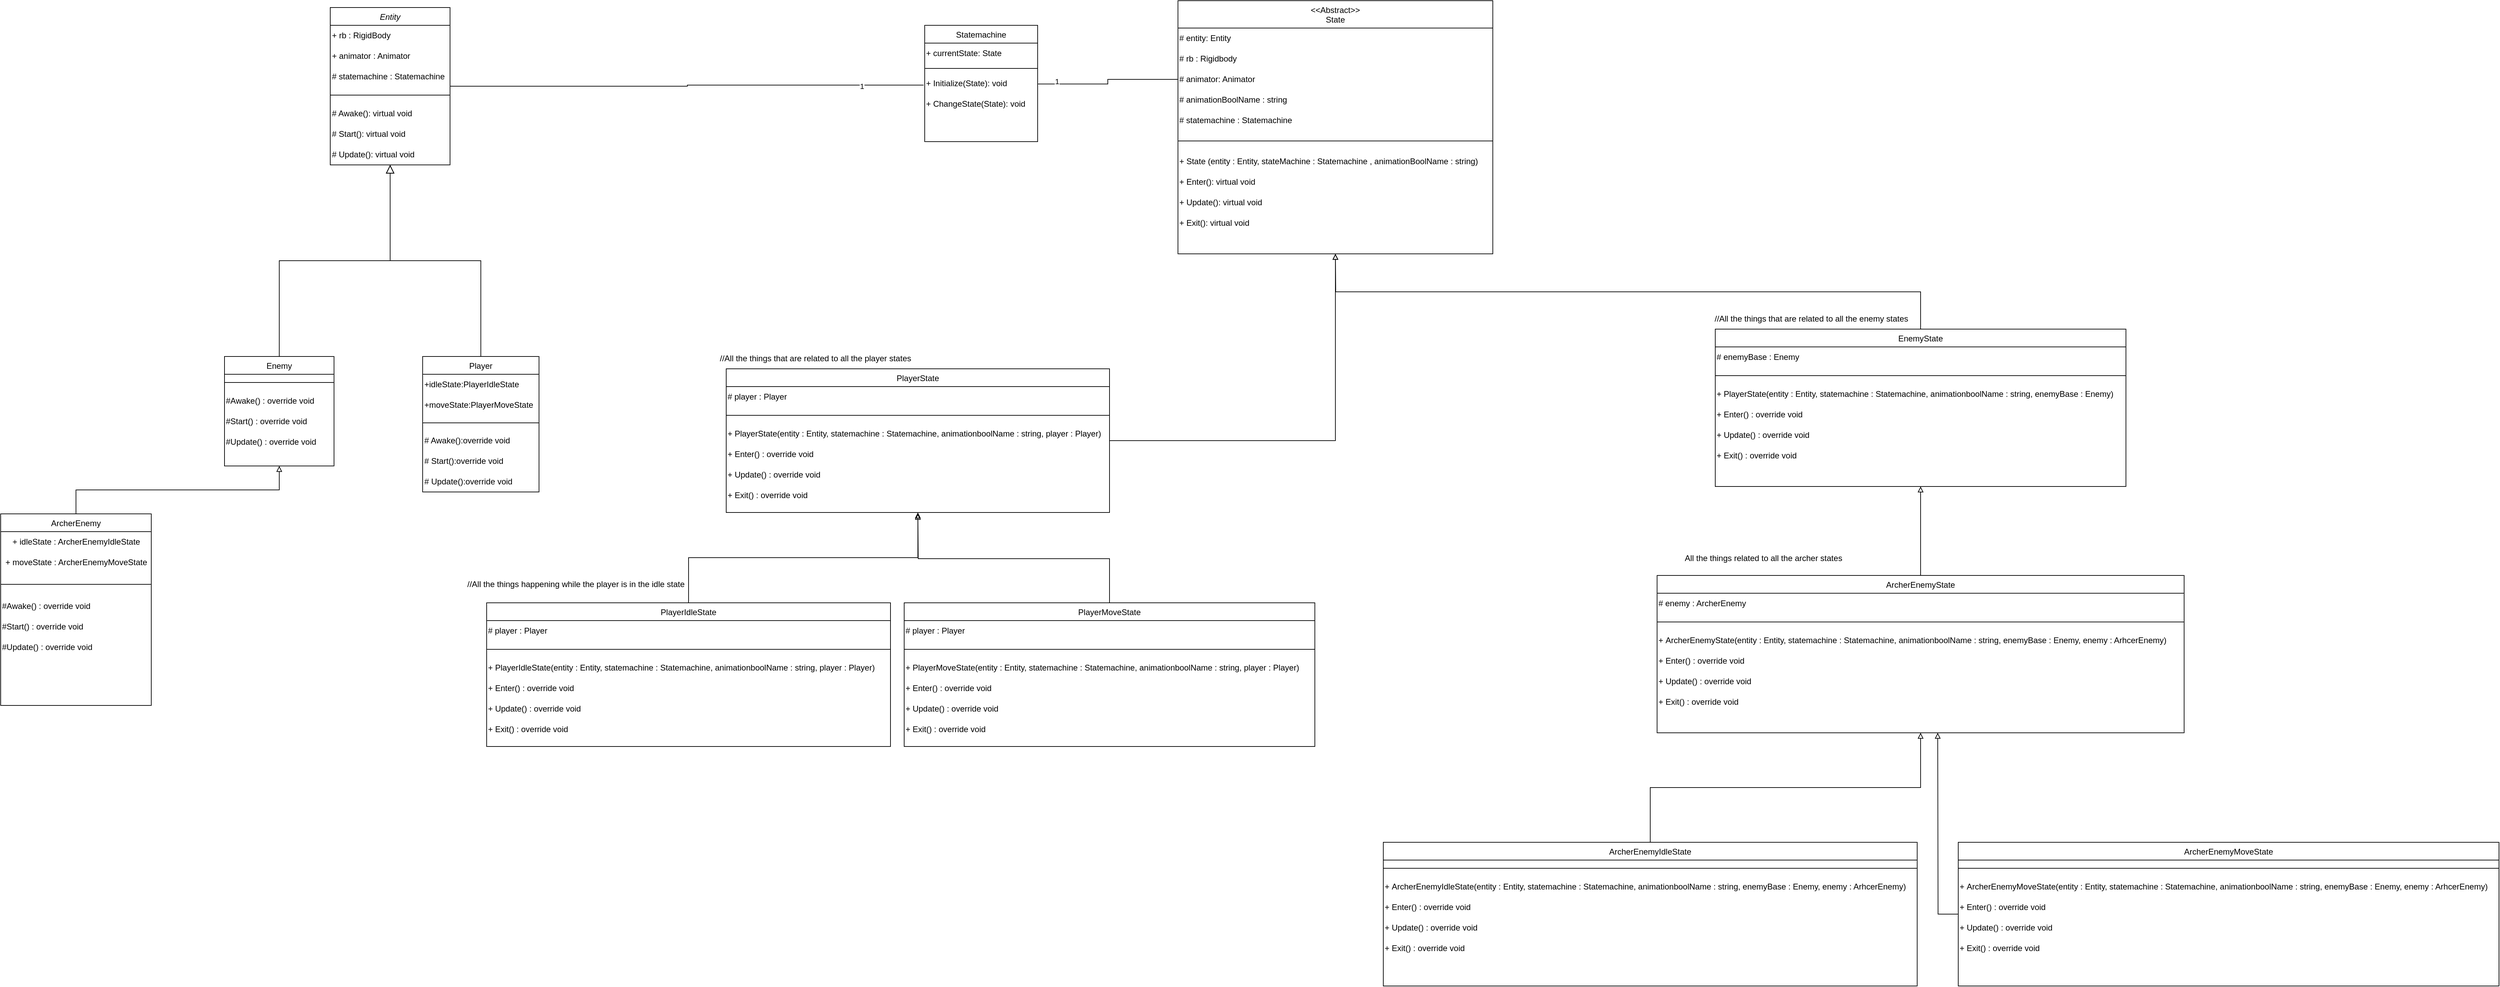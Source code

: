 <mxfile version="24.7.1" type="device">
  <diagram id="C5RBs43oDa-KdzZeNtuy" name="Page-1">
    <mxGraphModel dx="3561" dy="1626" grid="1" gridSize="10" guides="1" tooltips="1" connect="1" arrows="1" fold="1" page="1" pageScale="1" pageWidth="827" pageHeight="1169" math="0" shadow="0">
      <root>
        <mxCell id="WIyWlLk6GJQsqaUBKTNV-0" />
        <mxCell id="WIyWlLk6GJQsqaUBKTNV-1" parent="WIyWlLk6GJQsqaUBKTNV-0" />
        <mxCell id="zkfFHV4jXpPFQw0GAbJ--0" value="Entity" style="swimlane;fontStyle=2;align=center;verticalAlign=top;childLayout=stackLayout;horizontal=1;startSize=26;horizontalStack=0;resizeParent=1;resizeLast=0;collapsible=1;marginBottom=0;rounded=0;shadow=0;strokeWidth=1;" parent="WIyWlLk6GJQsqaUBKTNV-1" vertex="1">
          <mxGeometry x="-258.5" y="40" width="175" height="230" as="geometry">
            <mxRectangle x="230" y="140" width="160" height="26" as="alternateBounds" />
          </mxGeometry>
        </mxCell>
        <mxCell id="QsNowWu6URbOXfnw5Iu5-7" value="+ rb : RigidBody" style="text;html=1;align=left;verticalAlign=middle;resizable=0;points=[];autosize=1;strokeColor=none;fillColor=none;" vertex="1" parent="zkfFHV4jXpPFQw0GAbJ--0">
          <mxGeometry y="26" width="175" height="30" as="geometry" />
        </mxCell>
        <mxCell id="QsNowWu6URbOXfnw5Iu5-8" value="+ animator : Animator" style="text;html=1;align=left;verticalAlign=middle;resizable=0;points=[];autosize=1;strokeColor=none;fillColor=none;" vertex="1" parent="zkfFHV4jXpPFQw0GAbJ--0">
          <mxGeometry y="56" width="175" height="30" as="geometry" />
        </mxCell>
        <mxCell id="QsNowWu6URbOXfnw5Iu5-38" value="# statemachine : Statemachine" style="text;html=1;align=left;verticalAlign=middle;resizable=0;points=[];autosize=1;strokeColor=none;fillColor=none;" vertex="1" parent="zkfFHV4jXpPFQw0GAbJ--0">
          <mxGeometry y="86" width="175" height="30" as="geometry" />
        </mxCell>
        <mxCell id="zkfFHV4jXpPFQw0GAbJ--4" value="" style="line;html=1;strokeWidth=1;align=left;verticalAlign=middle;spacingTop=-1;spacingLeft=3;spacingRight=3;rotatable=0;labelPosition=right;points=[];portConstraint=eastwest;" parent="zkfFHV4jXpPFQw0GAbJ--0" vertex="1">
          <mxGeometry y="116" width="175" height="24" as="geometry" />
        </mxCell>
        <mxCell id="QsNowWu6URbOXfnw5Iu5-43" value="# Awake(): virtual void" style="text;html=1;align=left;verticalAlign=middle;resizable=0;points=[];autosize=1;strokeColor=none;fillColor=none;" vertex="1" parent="zkfFHV4jXpPFQw0GAbJ--0">
          <mxGeometry y="140" width="175" height="30" as="geometry" />
        </mxCell>
        <mxCell id="QsNowWu6URbOXfnw5Iu5-42" value="# Start(): virtual void" style="text;html=1;align=left;verticalAlign=middle;resizable=0;points=[];autosize=1;strokeColor=none;fillColor=none;" vertex="1" parent="zkfFHV4jXpPFQw0GAbJ--0">
          <mxGeometry y="170" width="175" height="30" as="geometry" />
        </mxCell>
        <mxCell id="QsNowWu6URbOXfnw5Iu5-44" value="# Update(): virtual void" style="text;html=1;align=left;verticalAlign=middle;resizable=0;points=[];autosize=1;strokeColor=none;fillColor=none;" vertex="1" parent="zkfFHV4jXpPFQw0GAbJ--0">
          <mxGeometry y="200" width="175" height="30" as="geometry" />
        </mxCell>
        <mxCell id="zkfFHV4jXpPFQw0GAbJ--6" value="Enemy" style="swimlane;fontStyle=0;align=center;verticalAlign=top;childLayout=stackLayout;horizontal=1;startSize=26;horizontalStack=0;resizeParent=1;resizeLast=0;collapsible=1;marginBottom=0;rounded=0;shadow=0;strokeWidth=1;" parent="WIyWlLk6GJQsqaUBKTNV-1" vertex="1">
          <mxGeometry x="-413" y="550" width="160" height="160" as="geometry">
            <mxRectangle x="130" y="380" width="160" height="26" as="alternateBounds" />
          </mxGeometry>
        </mxCell>
        <mxCell id="zkfFHV4jXpPFQw0GAbJ--9" value="" style="line;html=1;strokeWidth=1;align=left;verticalAlign=middle;spacingTop=-1;spacingLeft=3;spacingRight=3;rotatable=0;labelPosition=right;points=[];portConstraint=eastwest;" parent="zkfFHV4jXpPFQw0GAbJ--6" vertex="1">
          <mxGeometry y="26" width="160" height="24" as="geometry" />
        </mxCell>
        <mxCell id="QsNowWu6URbOXfnw5Iu5-72" value="#Awake() : override void" style="text;html=1;align=left;verticalAlign=middle;resizable=0;points=[];autosize=1;strokeColor=none;fillColor=none;" vertex="1" parent="zkfFHV4jXpPFQw0GAbJ--6">
          <mxGeometry y="50" width="160" height="30" as="geometry" />
        </mxCell>
        <mxCell id="QsNowWu6URbOXfnw5Iu5-73" value="#Start() : override void" style="text;html=1;align=left;verticalAlign=middle;resizable=0;points=[];autosize=1;strokeColor=none;fillColor=none;" vertex="1" parent="zkfFHV4jXpPFQw0GAbJ--6">
          <mxGeometry y="80" width="160" height="30" as="geometry" />
        </mxCell>
        <mxCell id="QsNowWu6URbOXfnw5Iu5-74" value="#Update() : override void" style="text;html=1;align=left;verticalAlign=middle;resizable=0;points=[];autosize=1;strokeColor=none;fillColor=none;" vertex="1" parent="zkfFHV4jXpPFQw0GAbJ--6">
          <mxGeometry y="110" width="160" height="30" as="geometry" />
        </mxCell>
        <mxCell id="zkfFHV4jXpPFQw0GAbJ--12" value="" style="endArrow=block;endSize=10;endFill=0;shadow=0;strokeWidth=1;rounded=0;curved=0;edgeStyle=elbowEdgeStyle;elbow=vertical;" parent="WIyWlLk6GJQsqaUBKTNV-1" source="zkfFHV4jXpPFQw0GAbJ--6" target="zkfFHV4jXpPFQw0GAbJ--0" edge="1">
          <mxGeometry width="160" relative="1" as="geometry">
            <mxPoint x="-228.5" y="113" as="sourcePoint" />
            <mxPoint x="-228.5" y="113" as="targetPoint" />
          </mxGeometry>
        </mxCell>
        <mxCell id="zkfFHV4jXpPFQw0GAbJ--13" value="Player" style="swimlane;fontStyle=0;align=center;verticalAlign=top;childLayout=stackLayout;horizontal=1;startSize=26;horizontalStack=0;resizeParent=1;resizeLast=0;collapsible=1;marginBottom=0;rounded=0;shadow=0;strokeWidth=1;" parent="WIyWlLk6GJQsqaUBKTNV-1" vertex="1">
          <mxGeometry x="-123.5" y="550" width="170" height="198" as="geometry">
            <mxRectangle x="340" y="380" width="170" height="26" as="alternateBounds" />
          </mxGeometry>
        </mxCell>
        <mxCell id="QsNowWu6URbOXfnw5Iu5-40" value="+idleState:PlayerIdleState" style="text;html=1;align=left;verticalAlign=middle;resizable=0;points=[];autosize=1;strokeColor=none;fillColor=none;" vertex="1" parent="zkfFHV4jXpPFQw0GAbJ--13">
          <mxGeometry y="26" width="170" height="30" as="geometry" />
        </mxCell>
        <mxCell id="QsNowWu6URbOXfnw5Iu5-41" value="+moveState:PlayerMoveState" style="text;html=1;align=left;verticalAlign=middle;resizable=0;points=[];autosize=1;strokeColor=none;fillColor=none;" vertex="1" parent="zkfFHV4jXpPFQw0GAbJ--13">
          <mxGeometry y="56" width="170" height="30" as="geometry" />
        </mxCell>
        <mxCell id="zkfFHV4jXpPFQw0GAbJ--15" value="" style="line;html=1;strokeWidth=1;align=left;verticalAlign=middle;spacingTop=-1;spacingLeft=3;spacingRight=3;rotatable=0;labelPosition=right;points=[];portConstraint=eastwest;" parent="zkfFHV4jXpPFQw0GAbJ--13" vertex="1">
          <mxGeometry y="86" width="170" height="22" as="geometry" />
        </mxCell>
        <mxCell id="QsNowWu6URbOXfnw5Iu5-45" value="# Awake():override void" style="text;html=1;align=left;verticalAlign=middle;resizable=0;points=[];autosize=1;strokeColor=none;fillColor=none;" vertex="1" parent="zkfFHV4jXpPFQw0GAbJ--13">
          <mxGeometry y="108" width="170" height="30" as="geometry" />
        </mxCell>
        <mxCell id="QsNowWu6URbOXfnw5Iu5-46" value="# Start():override void" style="text;html=1;align=left;verticalAlign=middle;resizable=0;points=[];autosize=1;strokeColor=none;fillColor=none;" vertex="1" parent="zkfFHV4jXpPFQw0GAbJ--13">
          <mxGeometry y="138" width="170" height="30" as="geometry" />
        </mxCell>
        <mxCell id="QsNowWu6URbOXfnw5Iu5-47" value="# Update():override void" style="text;html=1;align=left;verticalAlign=middle;resizable=0;points=[];autosize=1;strokeColor=none;fillColor=none;" vertex="1" parent="zkfFHV4jXpPFQw0GAbJ--13">
          <mxGeometry y="168" width="170" height="30" as="geometry" />
        </mxCell>
        <mxCell id="zkfFHV4jXpPFQw0GAbJ--16" value="" style="endArrow=block;endSize=10;endFill=0;shadow=0;strokeWidth=1;rounded=0;curved=0;edgeStyle=elbowEdgeStyle;elbow=vertical;" parent="WIyWlLk6GJQsqaUBKTNV-1" source="zkfFHV4jXpPFQw0GAbJ--13" target="zkfFHV4jXpPFQw0GAbJ--0" edge="1">
          <mxGeometry width="160" relative="1" as="geometry">
            <mxPoint x="-218.5" y="283" as="sourcePoint" />
            <mxPoint x="-118.5" y="181" as="targetPoint" />
          </mxGeometry>
        </mxCell>
        <mxCell id="QsNowWu6URbOXfnw5Iu5-9" value="&lt;&lt;Abstract&gt;&gt;&#xa;State" style="swimlane;fontStyle=0;align=center;verticalAlign=top;childLayout=stackLayout;horizontal=1;startSize=40;horizontalStack=0;resizeParent=1;resizeLast=0;collapsible=1;marginBottom=0;rounded=0;shadow=0;strokeWidth=1;" vertex="1" parent="WIyWlLk6GJQsqaUBKTNV-1">
          <mxGeometry x="980" y="30" width="460" height="370" as="geometry">
            <mxRectangle x="980" y="30" width="170" height="26" as="alternateBounds" />
          </mxGeometry>
        </mxCell>
        <mxCell id="QsNowWu6URbOXfnw5Iu5-39" value="# entity: Entity" style="text;html=1;align=left;verticalAlign=middle;resizable=0;points=[];autosize=1;strokeColor=none;fillColor=none;" vertex="1" parent="QsNowWu6URbOXfnw5Iu5-9">
          <mxGeometry y="40" width="460" height="30" as="geometry" />
        </mxCell>
        <mxCell id="QsNowWu6URbOXfnw5Iu5-27" value="# rb : Rigidbody" style="text;html=1;align=left;verticalAlign=middle;resizable=0;points=[];autosize=1;strokeColor=none;fillColor=none;" vertex="1" parent="QsNowWu6URbOXfnw5Iu5-9">
          <mxGeometry y="70" width="460" height="30" as="geometry" />
        </mxCell>
        <mxCell id="QsNowWu6URbOXfnw5Iu5-28" value="# animator: Animator" style="text;html=1;align=left;verticalAlign=middle;resizable=0;points=[];autosize=1;strokeColor=none;fillColor=none;" vertex="1" parent="QsNowWu6URbOXfnw5Iu5-9">
          <mxGeometry y="100" width="460" height="30" as="geometry" />
        </mxCell>
        <mxCell id="QsNowWu6URbOXfnw5Iu5-29" value="# animationBoolName : string" style="text;html=1;align=left;verticalAlign=middle;resizable=0;points=[];autosize=1;strokeColor=none;fillColor=none;" vertex="1" parent="QsNowWu6URbOXfnw5Iu5-9">
          <mxGeometry y="130" width="460" height="30" as="geometry" />
        </mxCell>
        <mxCell id="QsNowWu6URbOXfnw5Iu5-30" value="# statemachine : Statemachine" style="text;html=1;align=left;verticalAlign=middle;resizable=0;points=[];autosize=1;strokeColor=none;fillColor=none;" vertex="1" parent="QsNowWu6URbOXfnw5Iu5-9">
          <mxGeometry y="160" width="460" height="30" as="geometry" />
        </mxCell>
        <mxCell id="QsNowWu6URbOXfnw5Iu5-10" value="" style="line;html=1;strokeWidth=1;align=left;verticalAlign=middle;spacingTop=-1;spacingLeft=3;spacingRight=3;rotatable=0;labelPosition=right;points=[];portConstraint=eastwest;" vertex="1" parent="QsNowWu6URbOXfnw5Iu5-9">
          <mxGeometry y="190" width="460" height="30" as="geometry" />
        </mxCell>
        <mxCell id="QsNowWu6URbOXfnw5Iu5-37" value="+ State (entity : Entity,&amp;nbsp;&lt;span style=&quot;text-align: center;&quot;&gt;stateMachine : Statemachine&amp;nbsp;&lt;/span&gt;, animationBoolName : string)" style="text;html=1;align=left;verticalAlign=middle;resizable=0;points=[];autosize=1;strokeColor=none;fillColor=none;" vertex="1" parent="QsNowWu6URbOXfnw5Iu5-9">
          <mxGeometry y="220" width="460" height="30" as="geometry" />
        </mxCell>
        <mxCell id="QsNowWu6URbOXfnw5Iu5-31" value="+ Enter(): virtual void" style="text;html=1;align=left;verticalAlign=middle;resizable=0;points=[];autosize=1;strokeColor=none;fillColor=none;" vertex="1" parent="QsNowWu6URbOXfnw5Iu5-9">
          <mxGeometry y="250" width="460" height="30" as="geometry" />
        </mxCell>
        <mxCell id="QsNowWu6URbOXfnw5Iu5-32" value="+ Update(): virtual void" style="text;html=1;align=left;verticalAlign=middle;resizable=0;points=[];autosize=1;strokeColor=none;fillColor=none;" vertex="1" parent="QsNowWu6URbOXfnw5Iu5-9">
          <mxGeometry y="280" width="460" height="30" as="geometry" />
        </mxCell>
        <mxCell id="QsNowWu6URbOXfnw5Iu5-33" value="+ Exit(): virtual void" style="text;html=1;align=left;verticalAlign=middle;resizable=0;points=[];autosize=1;strokeColor=none;fillColor=none;" vertex="1" parent="QsNowWu6URbOXfnw5Iu5-9">
          <mxGeometry y="310" width="460" height="30" as="geometry" />
        </mxCell>
        <mxCell id="QsNowWu6URbOXfnw5Iu5-11" value="Statemachine" style="swimlane;fontStyle=0;align=center;verticalAlign=top;childLayout=stackLayout;horizontal=1;startSize=26;horizontalStack=0;resizeParent=1;resizeLast=0;collapsible=1;marginBottom=0;rounded=0;shadow=0;strokeWidth=1;" vertex="1" parent="WIyWlLk6GJQsqaUBKTNV-1">
          <mxGeometry x="610" y="66" width="165" height="170" as="geometry">
            <mxRectangle x="340" y="380" width="170" height="26" as="alternateBounds" />
          </mxGeometry>
        </mxCell>
        <mxCell id="QsNowWu6URbOXfnw5Iu5-22" value="+ currentState: State" style="text;html=1;align=left;verticalAlign=middle;resizable=0;points=[];autosize=1;strokeColor=none;fillColor=none;" vertex="1" parent="QsNowWu6URbOXfnw5Iu5-11">
          <mxGeometry y="26" width="165" height="30" as="geometry" />
        </mxCell>
        <mxCell id="QsNowWu6URbOXfnw5Iu5-12" value="" style="line;html=1;strokeWidth=1;align=left;verticalAlign=middle;spacingTop=-1;spacingLeft=3;spacingRight=3;rotatable=0;labelPosition=right;points=[];portConstraint=eastwest;" vertex="1" parent="QsNowWu6URbOXfnw5Iu5-11">
          <mxGeometry y="56" width="165" height="14" as="geometry" />
        </mxCell>
        <mxCell id="QsNowWu6URbOXfnw5Iu5-19" value="+ Initialize(State): void" style="text;html=1;align=left;verticalAlign=middle;resizable=0;points=[];autosize=1;strokeColor=none;fillColor=none;" vertex="1" parent="QsNowWu6URbOXfnw5Iu5-11">
          <mxGeometry y="70" width="165" height="30" as="geometry" />
        </mxCell>
        <mxCell id="QsNowWu6URbOXfnw5Iu5-21" value="+ ChangeState(State): void" style="text;html=1;align=left;verticalAlign=middle;resizable=0;points=[];autosize=1;strokeColor=none;fillColor=none;" vertex="1" parent="QsNowWu6URbOXfnw5Iu5-11">
          <mxGeometry y="100" width="165" height="30" as="geometry" />
        </mxCell>
        <mxCell id="QsNowWu6URbOXfnw5Iu5-24" style="edgeStyle=orthogonalEdgeStyle;rounded=0;orthogonalLoop=1;jettySize=auto;html=1;entryX=-0.01;entryY=0.58;entryDx=0;entryDy=0;entryPerimeter=0;endArrow=none;endFill=0;" edge="1" parent="WIyWlLk6GJQsqaUBKTNV-1" source="zkfFHV4jXpPFQw0GAbJ--0" target="QsNowWu6URbOXfnw5Iu5-19">
          <mxGeometry relative="1" as="geometry" />
        </mxCell>
        <mxCell id="QsNowWu6URbOXfnw5Iu5-26" value="1" style="edgeLabel;html=1;align=center;verticalAlign=middle;resizable=0;points=[];" vertex="1" connectable="0" parent="QsNowWu6URbOXfnw5Iu5-24">
          <mxGeometry x="0.737" y="-1" relative="1" as="geometry">
            <mxPoint as="offset" />
          </mxGeometry>
        </mxCell>
        <mxCell id="QsNowWu6URbOXfnw5Iu5-34" style="edgeStyle=orthogonalEdgeStyle;rounded=0;orthogonalLoop=1;jettySize=auto;html=1;entryX=1.004;entryY=0.527;entryDx=0;entryDy=0;entryPerimeter=0;endArrow=none;endFill=0;" edge="1" parent="WIyWlLk6GJQsqaUBKTNV-1" source="QsNowWu6URbOXfnw5Iu5-28" target="QsNowWu6URbOXfnw5Iu5-19">
          <mxGeometry relative="1" as="geometry" />
        </mxCell>
        <mxCell id="QsNowWu6URbOXfnw5Iu5-35" value="1" style="edgeLabel;html=1;align=center;verticalAlign=middle;resizable=0;points=[];" vertex="1" connectable="0" parent="QsNowWu6URbOXfnw5Iu5-34">
          <mxGeometry x="0.742" y="-4" relative="1" as="geometry">
            <mxPoint as="offset" />
          </mxGeometry>
        </mxCell>
        <mxCell id="QsNowWu6URbOXfnw5Iu5-53" style="edgeStyle=orthogonalEdgeStyle;rounded=0;orthogonalLoop=1;jettySize=auto;html=1;entryX=0.5;entryY=1;entryDx=0;entryDy=0;endArrow=block;endFill=0;" edge="1" parent="WIyWlLk6GJQsqaUBKTNV-1" source="QsNowWu6URbOXfnw5Iu5-49" target="QsNowWu6URbOXfnw5Iu5-9">
          <mxGeometry relative="1" as="geometry" />
        </mxCell>
        <mxCell id="QsNowWu6URbOXfnw5Iu5-49" value="PlayerState" style="swimlane;fontStyle=0;align=center;verticalAlign=top;childLayout=stackLayout;horizontal=1;startSize=26;horizontalStack=0;resizeParent=1;resizeLast=0;collapsible=1;marginBottom=0;rounded=0;shadow=0;strokeWidth=1;" vertex="1" parent="WIyWlLk6GJQsqaUBKTNV-1">
          <mxGeometry x="320" y="568" width="560" height="210" as="geometry">
            <mxRectangle x="130" y="380" width="160" height="26" as="alternateBounds" />
          </mxGeometry>
        </mxCell>
        <mxCell id="QsNowWu6URbOXfnw5Iu5-55" value="# player : Player" style="text;html=1;align=left;verticalAlign=middle;resizable=0;points=[];autosize=1;strokeColor=none;fillColor=none;" vertex="1" parent="QsNowWu6URbOXfnw5Iu5-49">
          <mxGeometry y="26" width="560" height="30" as="geometry" />
        </mxCell>
        <mxCell id="QsNowWu6URbOXfnw5Iu5-50" value="" style="line;html=1;strokeWidth=1;align=left;verticalAlign=middle;spacingTop=-1;spacingLeft=3;spacingRight=3;rotatable=0;labelPosition=right;points=[];portConstraint=eastwest;" vertex="1" parent="QsNowWu6URbOXfnw5Iu5-49">
          <mxGeometry y="56" width="560" height="24" as="geometry" />
        </mxCell>
        <mxCell id="QsNowWu6URbOXfnw5Iu5-54" value="+ PlayerState(entity : Entity, statemachine : Statemachine, animationboolName : string, player : Player)" style="text;html=1;align=left;verticalAlign=middle;resizable=0;points=[];autosize=1;strokeColor=none;fillColor=none;" vertex="1" parent="QsNowWu6URbOXfnw5Iu5-49">
          <mxGeometry y="80" width="560" height="30" as="geometry" />
        </mxCell>
        <mxCell id="QsNowWu6URbOXfnw5Iu5-56" value="+ Enter() : override void" style="text;html=1;align=left;verticalAlign=middle;resizable=0;points=[];autosize=1;strokeColor=none;fillColor=none;" vertex="1" parent="QsNowWu6URbOXfnw5Iu5-49">
          <mxGeometry y="110" width="560" height="30" as="geometry" />
        </mxCell>
        <mxCell id="QsNowWu6URbOXfnw5Iu5-57" value="+ Update() : override void" style="text;html=1;align=left;verticalAlign=middle;resizable=0;points=[];autosize=1;strokeColor=none;fillColor=none;" vertex="1" parent="QsNowWu6URbOXfnw5Iu5-49">
          <mxGeometry y="140" width="560" height="30" as="geometry" />
        </mxCell>
        <mxCell id="QsNowWu6URbOXfnw5Iu5-58" value="+ Exit() : override void" style="text;html=1;align=left;verticalAlign=middle;resizable=0;points=[];autosize=1;strokeColor=none;fillColor=none;" vertex="1" parent="QsNowWu6URbOXfnw5Iu5-49">
          <mxGeometry y="170" width="560" height="30" as="geometry" />
        </mxCell>
        <mxCell id="QsNowWu6URbOXfnw5Iu5-67" style="edgeStyle=orthogonalEdgeStyle;rounded=0;orthogonalLoop=1;jettySize=auto;html=1;exitX=0.5;exitY=0;exitDx=0;exitDy=0;endArrow=block;endFill=0;" edge="1" parent="WIyWlLk6GJQsqaUBKTNV-1" source="QsNowWu6URbOXfnw5Iu5-59">
          <mxGeometry relative="1" as="geometry">
            <mxPoint x="1210" y="400" as="targetPoint" />
          </mxGeometry>
        </mxCell>
        <mxCell id="QsNowWu6URbOXfnw5Iu5-59" value="EnemyState" style="swimlane;fontStyle=0;align=center;verticalAlign=top;childLayout=stackLayout;horizontal=1;startSize=26;horizontalStack=0;resizeParent=1;resizeLast=0;collapsible=1;marginBottom=0;rounded=0;shadow=0;strokeWidth=1;" vertex="1" parent="WIyWlLk6GJQsqaUBKTNV-1">
          <mxGeometry x="1765" y="510" width="600" height="230" as="geometry">
            <mxRectangle x="130" y="380" width="160" height="26" as="alternateBounds" />
          </mxGeometry>
        </mxCell>
        <mxCell id="QsNowWu6URbOXfnw5Iu5-60" value="# enemyBase : Enemy" style="text;html=1;align=left;verticalAlign=middle;resizable=0;points=[];autosize=1;strokeColor=none;fillColor=none;" vertex="1" parent="QsNowWu6URbOXfnw5Iu5-59">
          <mxGeometry y="26" width="600" height="30" as="geometry" />
        </mxCell>
        <mxCell id="QsNowWu6URbOXfnw5Iu5-61" value="" style="line;html=1;strokeWidth=1;align=left;verticalAlign=middle;spacingTop=-1;spacingLeft=3;spacingRight=3;rotatable=0;labelPosition=right;points=[];portConstraint=eastwest;" vertex="1" parent="QsNowWu6URbOXfnw5Iu5-59">
          <mxGeometry y="56" width="600" height="24" as="geometry" />
        </mxCell>
        <mxCell id="QsNowWu6URbOXfnw5Iu5-62" value="+ PlayerState(entity : Entity, statemachine : Statemachine, animationboolName : string, enemyBase&amp;nbsp;: Enemy)" style="text;html=1;align=left;verticalAlign=middle;resizable=0;points=[];autosize=1;strokeColor=none;fillColor=none;" vertex="1" parent="QsNowWu6URbOXfnw5Iu5-59">
          <mxGeometry y="80" width="600" height="30" as="geometry" />
        </mxCell>
        <mxCell id="QsNowWu6URbOXfnw5Iu5-63" value="+ Enter() : override void" style="text;html=1;align=left;verticalAlign=middle;resizable=0;points=[];autosize=1;strokeColor=none;fillColor=none;" vertex="1" parent="QsNowWu6URbOXfnw5Iu5-59">
          <mxGeometry y="110" width="600" height="30" as="geometry" />
        </mxCell>
        <mxCell id="QsNowWu6URbOXfnw5Iu5-64" value="+ Update() : override void" style="text;html=1;align=left;verticalAlign=middle;resizable=0;points=[];autosize=1;strokeColor=none;fillColor=none;" vertex="1" parent="QsNowWu6URbOXfnw5Iu5-59">
          <mxGeometry y="140" width="600" height="30" as="geometry" />
        </mxCell>
        <mxCell id="QsNowWu6URbOXfnw5Iu5-65" value="+ Exit() : override void" style="text;html=1;align=left;verticalAlign=middle;resizable=0;points=[];autosize=1;strokeColor=none;fillColor=none;" vertex="1" parent="QsNowWu6URbOXfnw5Iu5-59">
          <mxGeometry y="170" width="600" height="30" as="geometry" />
        </mxCell>
        <mxCell id="QsNowWu6URbOXfnw5Iu5-69" value="//All the things that are related to all the player states" style="text;html=1;align=center;verticalAlign=middle;resizable=0;points=[];autosize=1;strokeColor=none;fillColor=none;" vertex="1" parent="WIyWlLk6GJQsqaUBKTNV-1">
          <mxGeometry x="300" y="538" width="300" height="30" as="geometry" />
        </mxCell>
        <mxCell id="QsNowWu6URbOXfnw5Iu5-70" value="//All the things that are related to all the enemy states" style="text;html=1;align=center;verticalAlign=middle;resizable=0;points=[];autosize=1;strokeColor=none;fillColor=none;" vertex="1" parent="WIyWlLk6GJQsqaUBKTNV-1">
          <mxGeometry x="1750" y="480" width="310" height="30" as="geometry" />
        </mxCell>
        <mxCell id="QsNowWu6URbOXfnw5Iu5-82" style="edgeStyle=orthogonalEdgeStyle;rounded=0;orthogonalLoop=1;jettySize=auto;html=1;entryX=0.5;entryY=1;entryDx=0;entryDy=0;endArrow=block;endFill=0;" edge="1" parent="WIyWlLk6GJQsqaUBKTNV-1" source="QsNowWu6URbOXfnw5Iu5-75" target="QsNowWu6URbOXfnw5Iu5-49">
          <mxGeometry relative="1" as="geometry" />
        </mxCell>
        <mxCell id="QsNowWu6URbOXfnw5Iu5-75" value="PlayerIdleState" style="swimlane;fontStyle=0;align=center;verticalAlign=top;childLayout=stackLayout;horizontal=1;startSize=26;horizontalStack=0;resizeParent=1;resizeLast=0;collapsible=1;marginBottom=0;rounded=0;shadow=0;strokeWidth=1;" vertex="1" parent="WIyWlLk6GJQsqaUBKTNV-1">
          <mxGeometry x="-30" y="910" width="590" height="210" as="geometry">
            <mxRectangle x="130" y="380" width="160" height="26" as="alternateBounds" />
          </mxGeometry>
        </mxCell>
        <mxCell id="QsNowWu6URbOXfnw5Iu5-76" value="# player : Player" style="text;html=1;align=left;verticalAlign=middle;resizable=0;points=[];autosize=1;strokeColor=none;fillColor=none;" vertex="1" parent="QsNowWu6URbOXfnw5Iu5-75">
          <mxGeometry y="26" width="590" height="30" as="geometry" />
        </mxCell>
        <mxCell id="QsNowWu6URbOXfnw5Iu5-77" value="" style="line;html=1;strokeWidth=1;align=left;verticalAlign=middle;spacingTop=-1;spacingLeft=3;spacingRight=3;rotatable=0;labelPosition=right;points=[];portConstraint=eastwest;" vertex="1" parent="QsNowWu6URbOXfnw5Iu5-75">
          <mxGeometry y="56" width="590" height="24" as="geometry" />
        </mxCell>
        <mxCell id="QsNowWu6URbOXfnw5Iu5-78" value="+&amp;nbsp;&lt;span style=&quot;text-align: center;&quot;&gt;PlayerIdleState&lt;/span&gt;(entity : Entity, statemachine : Statemachine, animationboolName : string, player : Player)" style="text;html=1;align=left;verticalAlign=middle;resizable=0;points=[];autosize=1;strokeColor=none;fillColor=none;" vertex="1" parent="QsNowWu6URbOXfnw5Iu5-75">
          <mxGeometry y="80" width="590" height="30" as="geometry" />
        </mxCell>
        <mxCell id="QsNowWu6URbOXfnw5Iu5-79" value="+ Enter() : override void" style="text;html=1;align=left;verticalAlign=middle;resizable=0;points=[];autosize=1;strokeColor=none;fillColor=none;" vertex="1" parent="QsNowWu6URbOXfnw5Iu5-75">
          <mxGeometry y="110" width="590" height="30" as="geometry" />
        </mxCell>
        <mxCell id="QsNowWu6URbOXfnw5Iu5-80" value="+ Update() : override void" style="text;html=1;align=left;verticalAlign=middle;resizable=0;points=[];autosize=1;strokeColor=none;fillColor=none;" vertex="1" parent="QsNowWu6URbOXfnw5Iu5-75">
          <mxGeometry y="140" width="590" height="30" as="geometry" />
        </mxCell>
        <mxCell id="QsNowWu6URbOXfnw5Iu5-81" value="+ Exit() : override void" style="text;html=1;align=left;verticalAlign=middle;resizable=0;points=[];autosize=1;strokeColor=none;fillColor=none;" vertex="1" parent="QsNowWu6URbOXfnw5Iu5-75">
          <mxGeometry y="170" width="590" height="30" as="geometry" />
        </mxCell>
        <mxCell id="QsNowWu6URbOXfnw5Iu5-83" value="//All the things happening while the player is in the idle state" style="text;html=1;align=center;verticalAlign=middle;resizable=0;points=[];autosize=1;strokeColor=none;fillColor=none;" vertex="1" parent="WIyWlLk6GJQsqaUBKTNV-1">
          <mxGeometry x="-70" y="868" width="340" height="30" as="geometry" />
        </mxCell>
        <mxCell id="QsNowWu6URbOXfnw5Iu5-91" style="edgeStyle=orthogonalEdgeStyle;rounded=0;orthogonalLoop=1;jettySize=auto;html=1;endArrow=block;endFill=0;" edge="1" parent="WIyWlLk6GJQsqaUBKTNV-1" source="QsNowWu6URbOXfnw5Iu5-84">
          <mxGeometry relative="1" as="geometry">
            <mxPoint x="600" y="780" as="targetPoint" />
          </mxGeometry>
        </mxCell>
        <mxCell id="QsNowWu6URbOXfnw5Iu5-84" value="PlayerMoveState" style="swimlane;fontStyle=0;align=center;verticalAlign=top;childLayout=stackLayout;horizontal=1;startSize=26;horizontalStack=0;resizeParent=1;resizeLast=0;collapsible=1;marginBottom=0;rounded=0;shadow=0;strokeWidth=1;" vertex="1" parent="WIyWlLk6GJQsqaUBKTNV-1">
          <mxGeometry x="580" y="910" width="600" height="210" as="geometry">
            <mxRectangle x="130" y="380" width="160" height="26" as="alternateBounds" />
          </mxGeometry>
        </mxCell>
        <mxCell id="QsNowWu6URbOXfnw5Iu5-85" value="# player : Player" style="text;html=1;align=left;verticalAlign=middle;resizable=0;points=[];autosize=1;strokeColor=none;fillColor=none;" vertex="1" parent="QsNowWu6URbOXfnw5Iu5-84">
          <mxGeometry y="26" width="600" height="30" as="geometry" />
        </mxCell>
        <mxCell id="QsNowWu6URbOXfnw5Iu5-86" value="" style="line;html=1;strokeWidth=1;align=left;verticalAlign=middle;spacingTop=-1;spacingLeft=3;spacingRight=3;rotatable=0;labelPosition=right;points=[];portConstraint=eastwest;" vertex="1" parent="QsNowWu6URbOXfnw5Iu5-84">
          <mxGeometry y="56" width="600" height="24" as="geometry" />
        </mxCell>
        <mxCell id="QsNowWu6URbOXfnw5Iu5-87" value="+&amp;nbsp;&lt;span style=&quot;text-align: center;&quot;&gt;PlayerMoveState&lt;/span&gt;(entity : Entity, statemachine : Statemachine, animationboolName : string, player : Player)" style="text;html=1;align=left;verticalAlign=middle;resizable=0;points=[];autosize=1;strokeColor=none;fillColor=none;" vertex="1" parent="QsNowWu6URbOXfnw5Iu5-84">
          <mxGeometry y="80" width="600" height="30" as="geometry" />
        </mxCell>
        <mxCell id="QsNowWu6URbOXfnw5Iu5-88" value="+ Enter() : override void" style="text;html=1;align=left;verticalAlign=middle;resizable=0;points=[];autosize=1;strokeColor=none;fillColor=none;" vertex="1" parent="QsNowWu6URbOXfnw5Iu5-84">
          <mxGeometry y="110" width="600" height="30" as="geometry" />
        </mxCell>
        <mxCell id="QsNowWu6URbOXfnw5Iu5-89" value="+ Update() : override void" style="text;html=1;align=left;verticalAlign=middle;resizable=0;points=[];autosize=1;strokeColor=none;fillColor=none;" vertex="1" parent="QsNowWu6URbOXfnw5Iu5-84">
          <mxGeometry y="140" width="600" height="30" as="geometry" />
        </mxCell>
        <mxCell id="QsNowWu6URbOXfnw5Iu5-90" value="+ Exit() : override void" style="text;html=1;align=left;verticalAlign=middle;resizable=0;points=[];autosize=1;strokeColor=none;fillColor=none;" vertex="1" parent="QsNowWu6URbOXfnw5Iu5-84">
          <mxGeometry y="170" width="600" height="30" as="geometry" />
        </mxCell>
        <mxCell id="QsNowWu6URbOXfnw5Iu5-97" style="edgeStyle=orthogonalEdgeStyle;rounded=0;orthogonalLoop=1;jettySize=auto;html=1;entryX=0.5;entryY=1;entryDx=0;entryDy=0;exitX=0.5;exitY=0;exitDx=0;exitDy=0;endArrow=block;endFill=0;" edge="1" parent="WIyWlLk6GJQsqaUBKTNV-1" source="QsNowWu6URbOXfnw5Iu5-92" target="zkfFHV4jXpPFQw0GAbJ--6">
          <mxGeometry relative="1" as="geometry" />
        </mxCell>
        <mxCell id="QsNowWu6URbOXfnw5Iu5-92" value="ArcherEnemy" style="swimlane;fontStyle=0;align=center;verticalAlign=top;childLayout=stackLayout;horizontal=1;startSize=26;horizontalStack=0;resizeParent=1;resizeLast=0;collapsible=1;marginBottom=0;rounded=0;shadow=0;strokeWidth=1;" vertex="1" parent="WIyWlLk6GJQsqaUBKTNV-1">
          <mxGeometry x="-740" y="780" width="220" height="280" as="geometry">
            <mxRectangle x="130" y="380" width="160" height="26" as="alternateBounds" />
          </mxGeometry>
        </mxCell>
        <mxCell id="QsNowWu6URbOXfnw5Iu5-98" value="+ idleState : ArcherEnemyIdleState" style="text;html=1;align=center;verticalAlign=middle;resizable=0;points=[];autosize=1;strokeColor=none;fillColor=none;" vertex="1" parent="QsNowWu6URbOXfnw5Iu5-92">
          <mxGeometry y="26" width="220" height="30" as="geometry" />
        </mxCell>
        <mxCell id="QsNowWu6URbOXfnw5Iu5-99" value="+ moveState : ArcherEnemyMoveState" style="text;html=1;align=center;verticalAlign=middle;resizable=0;points=[];autosize=1;strokeColor=none;fillColor=none;" vertex="1" parent="QsNowWu6URbOXfnw5Iu5-92">
          <mxGeometry y="56" width="220" height="30" as="geometry" />
        </mxCell>
        <mxCell id="QsNowWu6URbOXfnw5Iu5-93" value="" style="line;html=1;strokeWidth=1;align=left;verticalAlign=middle;spacingTop=-1;spacingLeft=3;spacingRight=3;rotatable=0;labelPosition=right;points=[];portConstraint=eastwest;" vertex="1" parent="QsNowWu6URbOXfnw5Iu5-92">
          <mxGeometry y="86" width="220" height="34" as="geometry" />
        </mxCell>
        <mxCell id="QsNowWu6URbOXfnw5Iu5-94" value="#Awake() : override void" style="text;html=1;align=left;verticalAlign=middle;resizable=0;points=[];autosize=1;strokeColor=none;fillColor=none;" vertex="1" parent="QsNowWu6URbOXfnw5Iu5-92">
          <mxGeometry y="120" width="220" height="30" as="geometry" />
        </mxCell>
        <mxCell id="QsNowWu6URbOXfnw5Iu5-95" value="#Start() : override void" style="text;html=1;align=left;verticalAlign=middle;resizable=0;points=[];autosize=1;strokeColor=none;fillColor=none;" vertex="1" parent="QsNowWu6URbOXfnw5Iu5-92">
          <mxGeometry y="150" width="220" height="30" as="geometry" />
        </mxCell>
        <mxCell id="QsNowWu6URbOXfnw5Iu5-96" value="#Update() : override void" style="text;html=1;align=left;verticalAlign=middle;resizable=0;points=[];autosize=1;strokeColor=none;fillColor=none;" vertex="1" parent="QsNowWu6URbOXfnw5Iu5-92">
          <mxGeometry y="180" width="220" height="30" as="geometry" />
        </mxCell>
        <mxCell id="QsNowWu6URbOXfnw5Iu5-107" style="edgeStyle=orthogonalEdgeStyle;rounded=0;orthogonalLoop=1;jettySize=auto;html=1;entryX=0.5;entryY=1;entryDx=0;entryDy=0;endArrow=block;endFill=0;" edge="1" parent="WIyWlLk6GJQsqaUBKTNV-1" source="QsNowWu6URbOXfnw5Iu5-100" target="QsNowWu6URbOXfnw5Iu5-59">
          <mxGeometry relative="1" as="geometry" />
        </mxCell>
        <mxCell id="QsNowWu6URbOXfnw5Iu5-100" value="ArcherEnemyState" style="swimlane;fontStyle=0;align=center;verticalAlign=top;childLayout=stackLayout;horizontal=1;startSize=26;horizontalStack=0;resizeParent=1;resizeLast=0;collapsible=1;marginBottom=0;rounded=0;shadow=0;strokeWidth=1;" vertex="1" parent="WIyWlLk6GJQsqaUBKTNV-1">
          <mxGeometry x="1680" y="870" width="770" height="230" as="geometry">
            <mxRectangle x="130" y="380" width="160" height="26" as="alternateBounds" />
          </mxGeometry>
        </mxCell>
        <mxCell id="QsNowWu6URbOXfnw5Iu5-101" value="# enemy : ArcherEnemy" style="text;html=1;align=left;verticalAlign=middle;resizable=0;points=[];autosize=1;strokeColor=none;fillColor=none;" vertex="1" parent="QsNowWu6URbOXfnw5Iu5-100">
          <mxGeometry y="26" width="770" height="30" as="geometry" />
        </mxCell>
        <mxCell id="QsNowWu6URbOXfnw5Iu5-102" value="" style="line;html=1;strokeWidth=1;align=left;verticalAlign=middle;spacingTop=-1;spacingLeft=3;spacingRight=3;rotatable=0;labelPosition=right;points=[];portConstraint=eastwest;" vertex="1" parent="QsNowWu6URbOXfnw5Iu5-100">
          <mxGeometry y="56" width="770" height="24" as="geometry" />
        </mxCell>
        <mxCell id="QsNowWu6URbOXfnw5Iu5-103" value="+&amp;nbsp;&lt;span style=&quot;text-align: center;&quot;&gt;ArcherEnemyState&lt;/span&gt;(entity : Entity, statemachine : Statemachine, animationboolName : string, enemyBase : Enemy, enemy : ArhcerEnemy)" style="text;html=1;align=left;verticalAlign=middle;resizable=0;points=[];autosize=1;strokeColor=none;fillColor=none;" vertex="1" parent="QsNowWu6URbOXfnw5Iu5-100">
          <mxGeometry y="80" width="770" height="30" as="geometry" />
        </mxCell>
        <mxCell id="QsNowWu6URbOXfnw5Iu5-104" value="+ Enter() : override void" style="text;html=1;align=left;verticalAlign=middle;resizable=0;points=[];autosize=1;strokeColor=none;fillColor=none;" vertex="1" parent="QsNowWu6URbOXfnw5Iu5-100">
          <mxGeometry y="110" width="770" height="30" as="geometry" />
        </mxCell>
        <mxCell id="QsNowWu6URbOXfnw5Iu5-105" value="+ Update() : override void" style="text;html=1;align=left;verticalAlign=middle;resizable=0;points=[];autosize=1;strokeColor=none;fillColor=none;" vertex="1" parent="QsNowWu6URbOXfnw5Iu5-100">
          <mxGeometry y="140" width="770" height="30" as="geometry" />
        </mxCell>
        <mxCell id="QsNowWu6URbOXfnw5Iu5-106" value="+ Exit() : override void" style="text;html=1;align=left;verticalAlign=middle;resizable=0;points=[];autosize=1;strokeColor=none;fillColor=none;" vertex="1" parent="QsNowWu6URbOXfnw5Iu5-100">
          <mxGeometry y="170" width="770" height="30" as="geometry" />
        </mxCell>
        <mxCell id="QsNowWu6URbOXfnw5Iu5-108" value="All the things related to all the archer states" style="text;html=1;align=center;verticalAlign=middle;resizable=0;points=[];autosize=1;strokeColor=none;fillColor=none;" vertex="1" parent="WIyWlLk6GJQsqaUBKTNV-1">
          <mxGeometry x="1710" y="830" width="250" height="30" as="geometry" />
        </mxCell>
        <mxCell id="QsNowWu6URbOXfnw5Iu5-116" style="edgeStyle=orthogonalEdgeStyle;rounded=0;orthogonalLoop=1;jettySize=auto;html=1;entryX=0.5;entryY=1;entryDx=0;entryDy=0;endArrow=block;endFill=0;" edge="1" parent="WIyWlLk6GJQsqaUBKTNV-1" source="QsNowWu6URbOXfnw5Iu5-109" target="QsNowWu6URbOXfnw5Iu5-100">
          <mxGeometry relative="1" as="geometry" />
        </mxCell>
        <mxCell id="QsNowWu6URbOXfnw5Iu5-109" value="ArcherEnemyIdleState" style="swimlane;fontStyle=0;align=center;verticalAlign=top;childLayout=stackLayout;horizontal=1;startSize=26;horizontalStack=0;resizeParent=1;resizeLast=0;collapsible=1;marginBottom=0;rounded=0;shadow=0;strokeWidth=1;" vertex="1" parent="WIyWlLk6GJQsqaUBKTNV-1">
          <mxGeometry x="1280" y="1260" width="780" height="210" as="geometry">
            <mxRectangle x="130" y="380" width="160" height="26" as="alternateBounds" />
          </mxGeometry>
        </mxCell>
        <mxCell id="QsNowWu6URbOXfnw5Iu5-111" value="" style="line;html=1;strokeWidth=1;align=left;verticalAlign=middle;spacingTop=-1;spacingLeft=3;spacingRight=3;rotatable=0;labelPosition=right;points=[];portConstraint=eastwest;" vertex="1" parent="QsNowWu6URbOXfnw5Iu5-109">
          <mxGeometry y="26" width="780" height="24" as="geometry" />
        </mxCell>
        <mxCell id="QsNowWu6URbOXfnw5Iu5-112" value="+&amp;nbsp;&lt;span style=&quot;text-align: center;&quot;&gt;ArcherEnemyIdleState&lt;/span&gt;(entity : Entity, statemachine : Statemachine, animationboolName : string, enemyBase : Enemy, enemy : ArhcerEnemy)" style="text;html=1;align=left;verticalAlign=middle;resizable=0;points=[];autosize=1;strokeColor=none;fillColor=none;" vertex="1" parent="QsNowWu6URbOXfnw5Iu5-109">
          <mxGeometry y="50" width="780" height="30" as="geometry" />
        </mxCell>
        <mxCell id="QsNowWu6URbOXfnw5Iu5-113" value="+ Enter() : override void" style="text;html=1;align=left;verticalAlign=middle;resizable=0;points=[];autosize=1;strokeColor=none;fillColor=none;" vertex="1" parent="QsNowWu6URbOXfnw5Iu5-109">
          <mxGeometry y="80" width="780" height="30" as="geometry" />
        </mxCell>
        <mxCell id="QsNowWu6URbOXfnw5Iu5-114" value="+ Update() : override void" style="text;html=1;align=left;verticalAlign=middle;resizable=0;points=[];autosize=1;strokeColor=none;fillColor=none;" vertex="1" parent="QsNowWu6URbOXfnw5Iu5-109">
          <mxGeometry y="110" width="780" height="30" as="geometry" />
        </mxCell>
        <mxCell id="QsNowWu6URbOXfnw5Iu5-115" value="+ Exit() : override void" style="text;html=1;align=left;verticalAlign=middle;resizable=0;points=[];autosize=1;strokeColor=none;fillColor=none;" vertex="1" parent="QsNowWu6URbOXfnw5Iu5-109">
          <mxGeometry y="140" width="780" height="30" as="geometry" />
        </mxCell>
        <mxCell id="QsNowWu6URbOXfnw5Iu5-123" style="edgeStyle=orthogonalEdgeStyle;rounded=0;orthogonalLoop=1;jettySize=auto;html=1;endArrow=block;endFill=0;" edge="1" parent="WIyWlLk6GJQsqaUBKTNV-1" source="QsNowWu6URbOXfnw5Iu5-117">
          <mxGeometry relative="1" as="geometry">
            <mxPoint x="2090" y="1100" as="targetPoint" />
          </mxGeometry>
        </mxCell>
        <mxCell id="QsNowWu6URbOXfnw5Iu5-117" value="ArcherEnemyMoveState" style="swimlane;fontStyle=0;align=center;verticalAlign=top;childLayout=stackLayout;horizontal=1;startSize=26;horizontalStack=0;resizeParent=1;resizeLast=0;collapsible=1;marginBottom=0;rounded=0;shadow=0;strokeWidth=1;" vertex="1" parent="WIyWlLk6GJQsqaUBKTNV-1">
          <mxGeometry x="2120" y="1260" width="790" height="210" as="geometry">
            <mxRectangle x="130" y="380" width="160" height="26" as="alternateBounds" />
          </mxGeometry>
        </mxCell>
        <mxCell id="QsNowWu6URbOXfnw5Iu5-118" value="" style="line;html=1;strokeWidth=1;align=left;verticalAlign=middle;spacingTop=-1;spacingLeft=3;spacingRight=3;rotatable=0;labelPosition=right;points=[];portConstraint=eastwest;" vertex="1" parent="QsNowWu6URbOXfnw5Iu5-117">
          <mxGeometry y="26" width="790" height="24" as="geometry" />
        </mxCell>
        <mxCell id="QsNowWu6URbOXfnw5Iu5-119" value="+&amp;nbsp;&lt;span style=&quot;text-align: center;&quot;&gt;ArcherEnemyMoveState&lt;/span&gt;(entity : Entity, statemachine : Statemachine, animationboolName : string, enemyBase : Enemy, enemy : ArhcerEnemy)" style="text;html=1;align=left;verticalAlign=middle;resizable=0;points=[];autosize=1;strokeColor=none;fillColor=none;" vertex="1" parent="QsNowWu6URbOXfnw5Iu5-117">
          <mxGeometry y="50" width="790" height="30" as="geometry" />
        </mxCell>
        <mxCell id="QsNowWu6URbOXfnw5Iu5-120" value="+ Enter() : override void" style="text;html=1;align=left;verticalAlign=middle;resizable=0;points=[];autosize=1;strokeColor=none;fillColor=none;" vertex="1" parent="QsNowWu6URbOXfnw5Iu5-117">
          <mxGeometry y="80" width="790" height="30" as="geometry" />
        </mxCell>
        <mxCell id="QsNowWu6URbOXfnw5Iu5-121" value="+ Update() : override void" style="text;html=1;align=left;verticalAlign=middle;resizable=0;points=[];autosize=1;strokeColor=none;fillColor=none;" vertex="1" parent="QsNowWu6URbOXfnw5Iu5-117">
          <mxGeometry y="110" width="790" height="30" as="geometry" />
        </mxCell>
        <mxCell id="QsNowWu6URbOXfnw5Iu5-122" value="+ Exit() : override void" style="text;html=1;align=left;verticalAlign=middle;resizable=0;points=[];autosize=1;strokeColor=none;fillColor=none;" vertex="1" parent="QsNowWu6URbOXfnw5Iu5-117">
          <mxGeometry y="140" width="790" height="30" as="geometry" />
        </mxCell>
      </root>
    </mxGraphModel>
  </diagram>
</mxfile>
